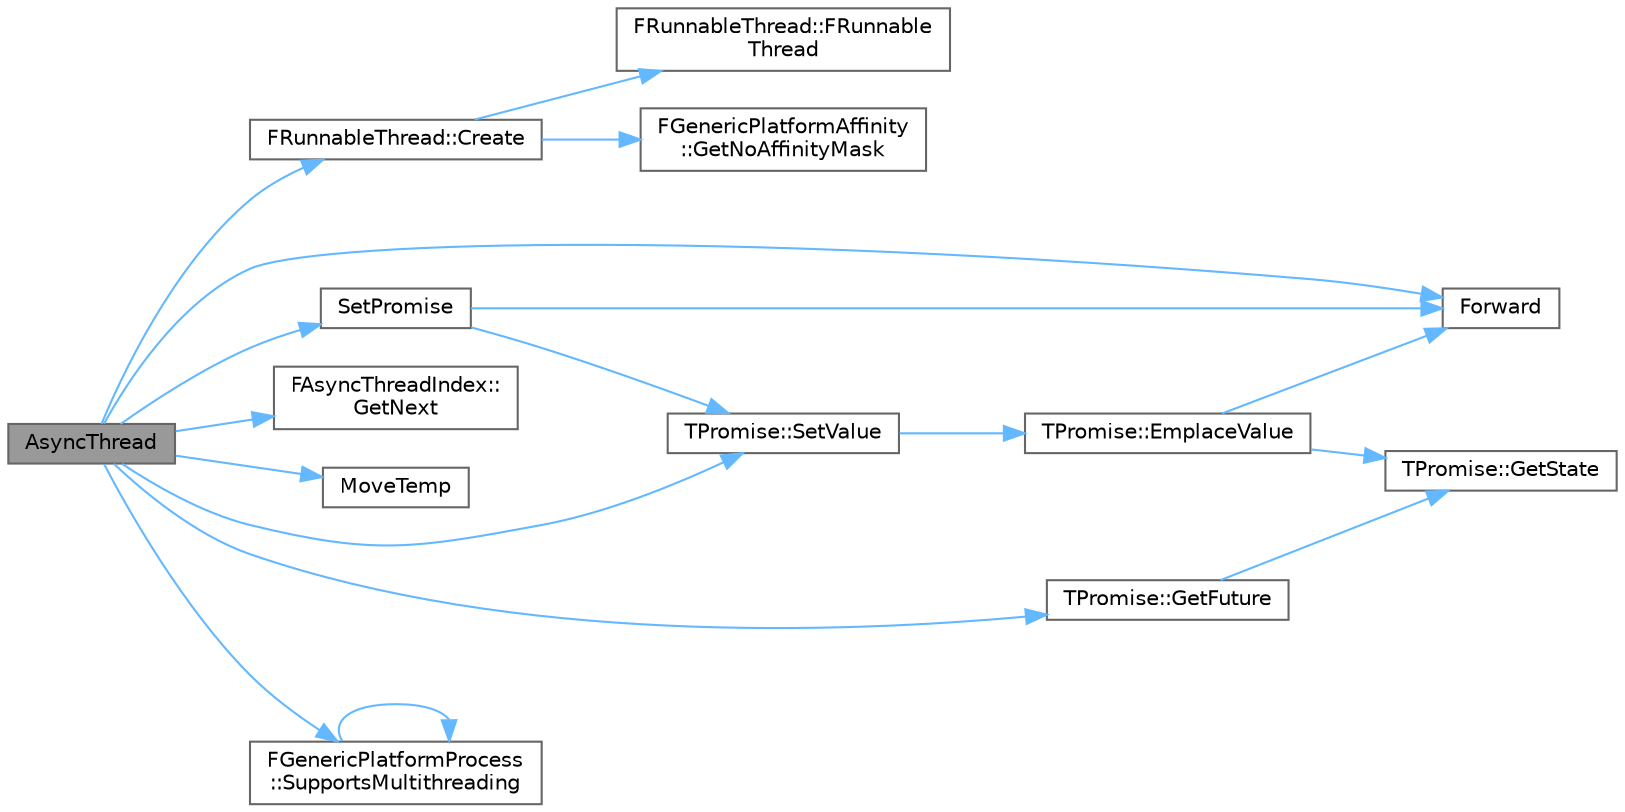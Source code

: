 digraph "AsyncThread"
{
 // INTERACTIVE_SVG=YES
 // LATEX_PDF_SIZE
  bgcolor="transparent";
  edge [fontname=Helvetica,fontsize=10,labelfontname=Helvetica,labelfontsize=10];
  node [fontname=Helvetica,fontsize=10,shape=box,height=0.2,width=0.4];
  rankdir="LR";
  Node1 [id="Node000001",label="AsyncThread",height=0.2,width=0.4,color="gray40", fillcolor="grey60", style="filled", fontcolor="black",tooltip="Execute a given function asynchronously using a separate thread."];
  Node1 -> Node2 [id="edge1_Node000001_Node000002",color="steelblue1",style="solid",tooltip=" "];
  Node2 [id="Node000002",label="FRunnableThread::Create",height=0.2,width=0.4,color="grey40", fillcolor="white", style="filled",URL="$d4/d97/classFRunnableThread.html#a3f3eb84d5e98e2d8584cdaeefd389f39",tooltip="Factory method to create a thread with the specified stack size and thread priority."];
  Node2 -> Node3 [id="edge2_Node000002_Node000003",color="steelblue1",style="solid",tooltip=" "];
  Node3 [id="Node000003",label="FRunnableThread::FRunnable\lThread",height=0.2,width=0.4,color="grey40", fillcolor="white", style="filled",URL="$d4/d97/classFRunnableThread.html#ae62ba34cef205c3adef9ca8f0d937153",tooltip="Default constructor."];
  Node2 -> Node4 [id="edge3_Node000002_Node000004",color="steelblue1",style="solid",tooltip=" "];
  Node4 [id="Node000004",label="FGenericPlatformAffinity\l::GetNoAffinityMask",height=0.2,width=0.4,color="grey40", fillcolor="white", style="filled",URL="$d4/de2/classFGenericPlatformAffinity.html#adfd61ef447e617ecd835333de6081796",tooltip=" "];
  Node1 -> Node5 [id="edge4_Node000001_Node000005",color="steelblue1",style="solid",tooltip=" "];
  Node5 [id="Node000005",label="Forward",height=0.2,width=0.4,color="grey40", fillcolor="white", style="filled",URL="$d4/d24/UnrealTemplate_8h.html#a68f280c1d561a8899a1e9e3ea8405d00",tooltip="Forward will cast a reference to an rvalue reference."];
  Node1 -> Node6 [id="edge5_Node000001_Node000006",color="steelblue1",style="solid",tooltip=" "];
  Node6 [id="Node000006",label="TPromise::GetFuture",height=0.2,width=0.4,color="grey40", fillcolor="white", style="filled",URL="$dd/d07/classTPromise.html#a20d22589e5817a5ffa5f1486ce04ea75",tooltip="Gets a TFuture object associated with the shared state of this promise."];
  Node6 -> Node7 [id="edge6_Node000006_Node000007",color="steelblue1",style="solid",tooltip=" "];
  Node7 [id="Node000007",label="TPromise::GetState",height=0.2,width=0.4,color="grey40", fillcolor="white", style="filled",URL="$dd/d07/classTPromise.html#a040ff60ba1641817c01bfb6902606402",tooltip="Gets the shared state object."];
  Node1 -> Node8 [id="edge7_Node000001_Node000008",color="steelblue1",style="solid",tooltip=" "];
  Node8 [id="Node000008",label="FAsyncThreadIndex::\lGetNext",height=0.2,width=0.4,color="grey40", fillcolor="white", style="filled",URL="$da/d3c/structFAsyncThreadIndex.html#a8fa7bea2d679c718296a1db49a0dec75",tooltip=" "];
  Node1 -> Node9 [id="edge8_Node000001_Node000009",color="steelblue1",style="solid",tooltip=" "];
  Node9 [id="Node000009",label="MoveTemp",height=0.2,width=0.4,color="grey40", fillcolor="white", style="filled",URL="$d4/d24/UnrealTemplate_8h.html#ad5e6c049aeb9c9115fec514ba581dbb6",tooltip="MoveTemp will cast a reference to an rvalue reference."];
  Node1 -> Node10 [id="edge9_Node000001_Node000010",color="steelblue1",style="solid",tooltip=" "];
  Node10 [id="Node000010",label="SetPromise",height=0.2,width=0.4,color="grey40", fillcolor="white", style="filled",URL="$d7/ddf/Async_8h.html#a98134839f3012c0916b881f90a4035d7",tooltip="Template for setting a promise value from a callable."];
  Node10 -> Node5 [id="edge10_Node000010_Node000005",color="steelblue1",style="solid",tooltip=" "];
  Node10 -> Node11 [id="edge11_Node000010_Node000011",color="steelblue1",style="solid",tooltip=" "];
  Node11 [id="Node000011",label="TPromise::SetValue",height=0.2,width=0.4,color="grey40", fillcolor="white", style="filled",URL="$dd/d07/classTPromise.html#aa0a74feb940563c80e33a3fa1fe8aee0",tooltip="Sets the promised result."];
  Node11 -> Node12 [id="edge12_Node000011_Node000012",color="steelblue1",style="solid",tooltip=" "];
  Node12 [id="Node000012",label="TPromise::EmplaceValue",height=0.2,width=0.4,color="grey40", fillcolor="white", style="filled",URL="$dd/d07/classTPromise.html#a9f1bff73b7647d9990a452149559c5f0",tooltip="Sets the promised result."];
  Node12 -> Node5 [id="edge13_Node000012_Node000005",color="steelblue1",style="solid",tooltip=" "];
  Node12 -> Node7 [id="edge14_Node000012_Node000007",color="steelblue1",style="solid",tooltip=" "];
  Node1 -> Node11 [id="edge15_Node000001_Node000011",color="steelblue1",style="solid",tooltip=" "];
  Node1 -> Node13 [id="edge16_Node000001_Node000013",color="steelblue1",style="solid",tooltip=" "];
  Node13 [id="Node000013",label="FGenericPlatformProcess\l::SupportsMultithreading",height=0.2,width=0.4,color="grey40", fillcolor="white", style="filled",URL="$d6/d6d/structFGenericPlatformProcess.html#a51272a11f14107bfd7fa9ba8285d670e",tooltip="Gets whether this platform can use multiple threads."];
  Node13 -> Node13 [id="edge17_Node000013_Node000013",color="steelblue1",style="solid",tooltip=" "];
}
